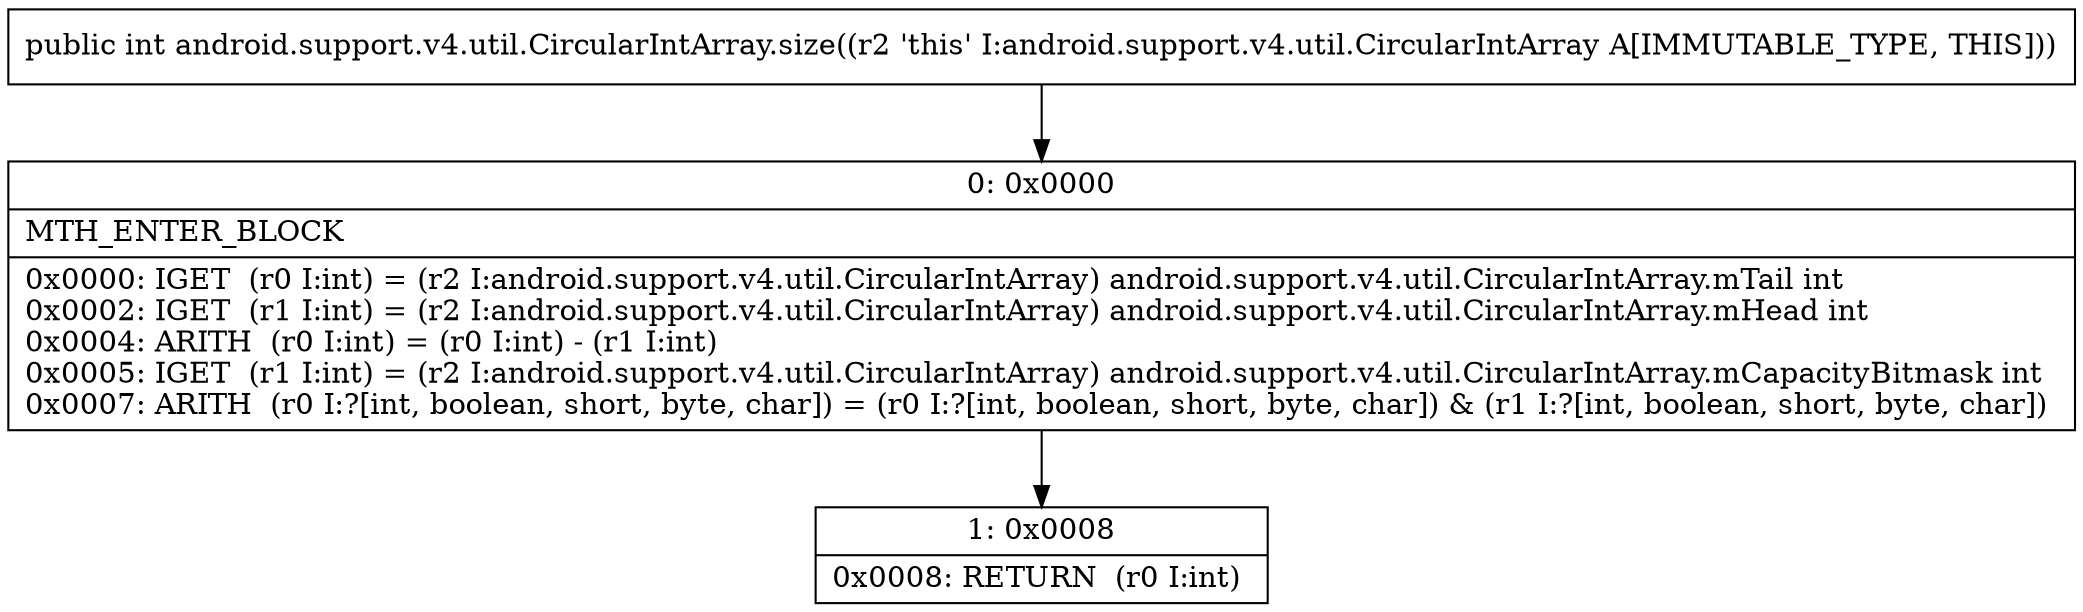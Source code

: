 digraph "CFG forandroid.support.v4.util.CircularIntArray.size()I" {
Node_0 [shape=record,label="{0\:\ 0x0000|MTH_ENTER_BLOCK\l|0x0000: IGET  (r0 I:int) = (r2 I:android.support.v4.util.CircularIntArray) android.support.v4.util.CircularIntArray.mTail int \l0x0002: IGET  (r1 I:int) = (r2 I:android.support.v4.util.CircularIntArray) android.support.v4.util.CircularIntArray.mHead int \l0x0004: ARITH  (r0 I:int) = (r0 I:int) \- (r1 I:int) \l0x0005: IGET  (r1 I:int) = (r2 I:android.support.v4.util.CircularIntArray) android.support.v4.util.CircularIntArray.mCapacityBitmask int \l0x0007: ARITH  (r0 I:?[int, boolean, short, byte, char]) = (r0 I:?[int, boolean, short, byte, char]) & (r1 I:?[int, boolean, short, byte, char]) \l}"];
Node_1 [shape=record,label="{1\:\ 0x0008|0x0008: RETURN  (r0 I:int) \l}"];
MethodNode[shape=record,label="{public int android.support.v4.util.CircularIntArray.size((r2 'this' I:android.support.v4.util.CircularIntArray A[IMMUTABLE_TYPE, THIS])) }"];
MethodNode -> Node_0;
Node_0 -> Node_1;
}

